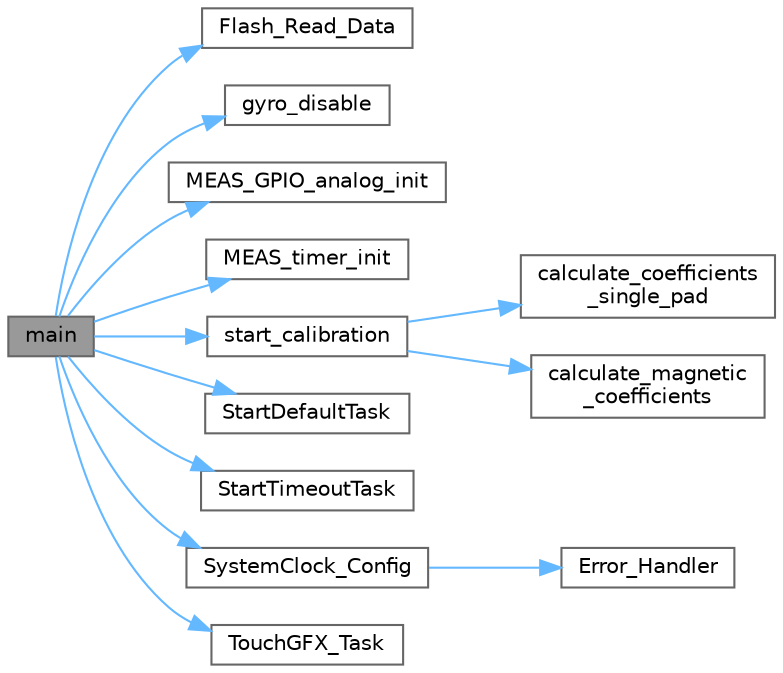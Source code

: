 digraph "main"
{
 // LATEX_PDF_SIZE
  bgcolor="transparent";
  edge [fontname=Helvetica,fontsize=10,labelfontname=Helvetica,labelfontsize=10];
  node [fontname=Helvetica,fontsize=10,shape=box,height=0.2,width=0.4];
  rankdir="LR";
  Node1 [id="Node000001",label="main",height=0.2,width=0.4,color="gray40", fillcolor="grey60", style="filled", fontcolor="black",tooltip="The application entry point."];
  Node1 -> Node2 [id="edge1_Node000001_Node000002",color="steelblue1",style="solid",tooltip=" "];
  Node2 [id="Node000002",label="Flash_Read_Data",height=0.2,width=0.4,color="grey40", fillcolor="white", style="filled",URL="$_f_l_a_s_h___s_e_c_t_o_r___f4_8c.html#ac07ad72b408bd18c692153025d113a5f",tooltip="Reads data from flash memory."];
  Node1 -> Node3 [id="edge2_Node000001_Node000003",color="steelblue1",style="solid",tooltip=" "];
  Node3 [id="Node000003",label="gyro_disable",height=0.2,width=0.4,color="grey40", fillcolor="white", style="filled",URL="$main_8c.html#a2ac9c311ff05671105348142908ecda3",tooltip="Disable the gyro by configuring GPIO pins."];
  Node1 -> Node4 [id="edge3_Node000001_Node000004",color="steelblue1",style="solid",tooltip=" "];
  Node4 [id="Node000004",label="MEAS_GPIO_analog_init",height=0.2,width=0.4,color="grey40", fillcolor="white", style="filled",URL="$measuring_8c.html#a645930ff74ceaacb90aca99fae865f8f",tooltip="Configure GPIOs in analog mode."];
  Node1 -> Node5 [id="edge4_Node000001_Node000005",color="steelblue1",style="solid",tooltip=" "];
  Node5 [id="Node000005",label="MEAS_timer_init",height=0.2,width=0.4,color="grey40", fillcolor="white", style="filled",URL="$measuring_8c.html#a2ace7017c3957ead5cd587fc6fae0290",tooltip="Configure the timer to trigger the ADC(s)"];
  Node1 -> Node6 [id="edge5_Node000001_Node000006",color="steelblue1",style="solid",tooltip=" "];
  Node6 [id="Node000006",label="start_calibration",height=0.2,width=0.4,color="grey40", fillcolor="white", style="filled",URL="$calculation_8c.html#abac8ce1f5096ff3f393117cbfa98f888",tooltip="Starts the calibration process."];
  Node6 -> Node7 [id="edge6_Node000006_Node000007",color="steelblue1",style="solid",tooltip=" "];
  Node7 [id="Node000007",label="calculate_coefficients\l_single_pad",height=0.2,width=0.4,color="grey40", fillcolor="white", style="filled",URL="$calculation_8c.html#a9e58222624315d1b9029cc0bd7757b70",tooltip=" "];
  Node6 -> Node8 [id="edge7_Node000006_Node000008",color="steelblue1",style="solid",tooltip=" "];
  Node8 [id="Node000008",label="calculate_magnetic\l_coefficients",height=0.2,width=0.4,color="grey40", fillcolor="white", style="filled",URL="$calculation_8c.html#a131fe6481430eaff914b335bbf3d565d",tooltip="Calculates the magnetic coefficients."];
  Node1 -> Node9 [id="edge8_Node000001_Node000009",color="steelblue1",style="solid",tooltip=" "];
  Node9 [id="Node000009",label="StartDefaultTask",height=0.2,width=0.4,color="grey40", fillcolor="white", style="filled",URL="$main_8c.html#a99d0fdb0434092bcb24d9c9af917e4e9",tooltip="Function implementing the defaultTask thread."];
  Node1 -> Node10 [id="edge9_Node000001_Node000010",color="steelblue1",style="solid",tooltip=" "];
  Node10 [id="Node000010",label="StartTimeoutTask",height=0.2,width=0.4,color="grey40", fillcolor="white", style="filled",URL="$main_8c.html#a5e21ba58e8d97e9b0fa87ba4d2af6146",tooltip="Function implementing the TimeoutTask thread."];
  Node1 -> Node11 [id="edge10_Node000001_Node000011",color="steelblue1",style="solid",tooltip=" "];
  Node11 [id="Node000011",label="SystemClock_Config",height=0.2,width=0.4,color="grey40", fillcolor="white", style="filled",URL="$main_8c.html#a70af21c671abfcc773614a9a4f63d920",tooltip="System Clock Configuration."];
  Node11 -> Node12 [id="edge11_Node000011_Node000012",color="steelblue1",style="solid",tooltip=" "];
  Node12 [id="Node000012",label="Error_Handler",height=0.2,width=0.4,color="grey40", fillcolor="white", style="filled",URL="$main_8c.html#a1730ffe1e560465665eb47d9264826f9",tooltip="This function is executed in case of error occurrence."];
  Node1 -> Node13 [id="edge12_Node000001_Node000013",color="steelblue1",style="solid",tooltip=" "];
  Node13 [id="Node000013",label="TouchGFX_Task",height=0.2,width=0.4,color="grey40", fillcolor="white", style="filled",URL="$main_8c.html#a94f37d950f9dce09a0ba811910276645",tooltip=" "];
}
